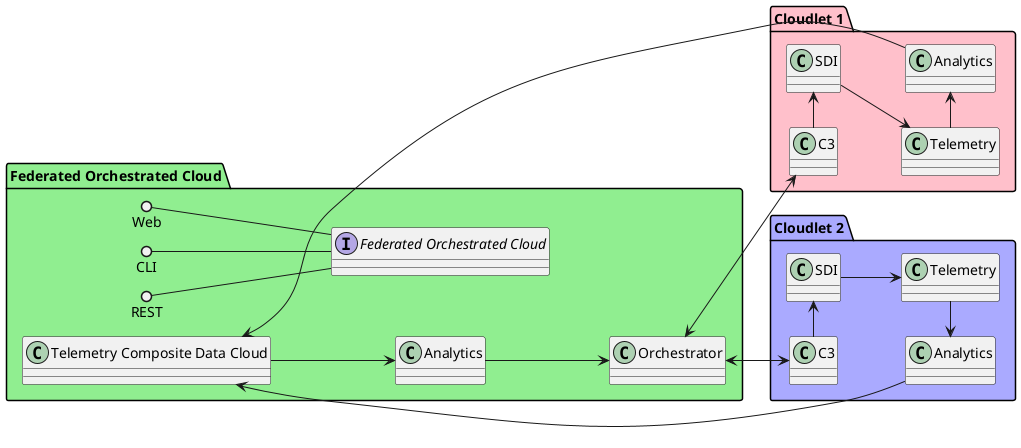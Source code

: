 @startuml

package "Federated Orchestrated Cloud" {
  interface "Federated Orchestrated Cloud" {
  }
CLI ()-- "Federated Orchestrated Cloud"
REST ()-- "Federated Orchestrated Cloud"
Web ()-- "Federated Orchestrated Cloud"

}



left to right direction

package "Cloudlet 1" #pink {

  class "Telemetry" as STS
  class "Analytics" as AS
  class "C3" as CMPS
  class "SDI" as SDIS
}

package "Federated Orchestrated Cloud" #lightgreen {
class "Orchestrator" as OW
class "Telemetry Composite Data Cloud" as STF
class "Analytics" as FOCA
}

package "Cloudlet 2"  #aaaaff {
  class "SDI" as SDIM
  class "Telemetry" as STM
  class "Analytics" as AM
  class "C3" as CMPM
}
SDIS --> STS
SDIM --> STM
CMPS -> SDIS
CMPM -> SDIM
AS --> STF
STS -> AS
STM -> AM
AM --> STF
STF --> FOCA
FOCA --> OW
OW <--> CMPS
OW <--> CMPM

@enduml

